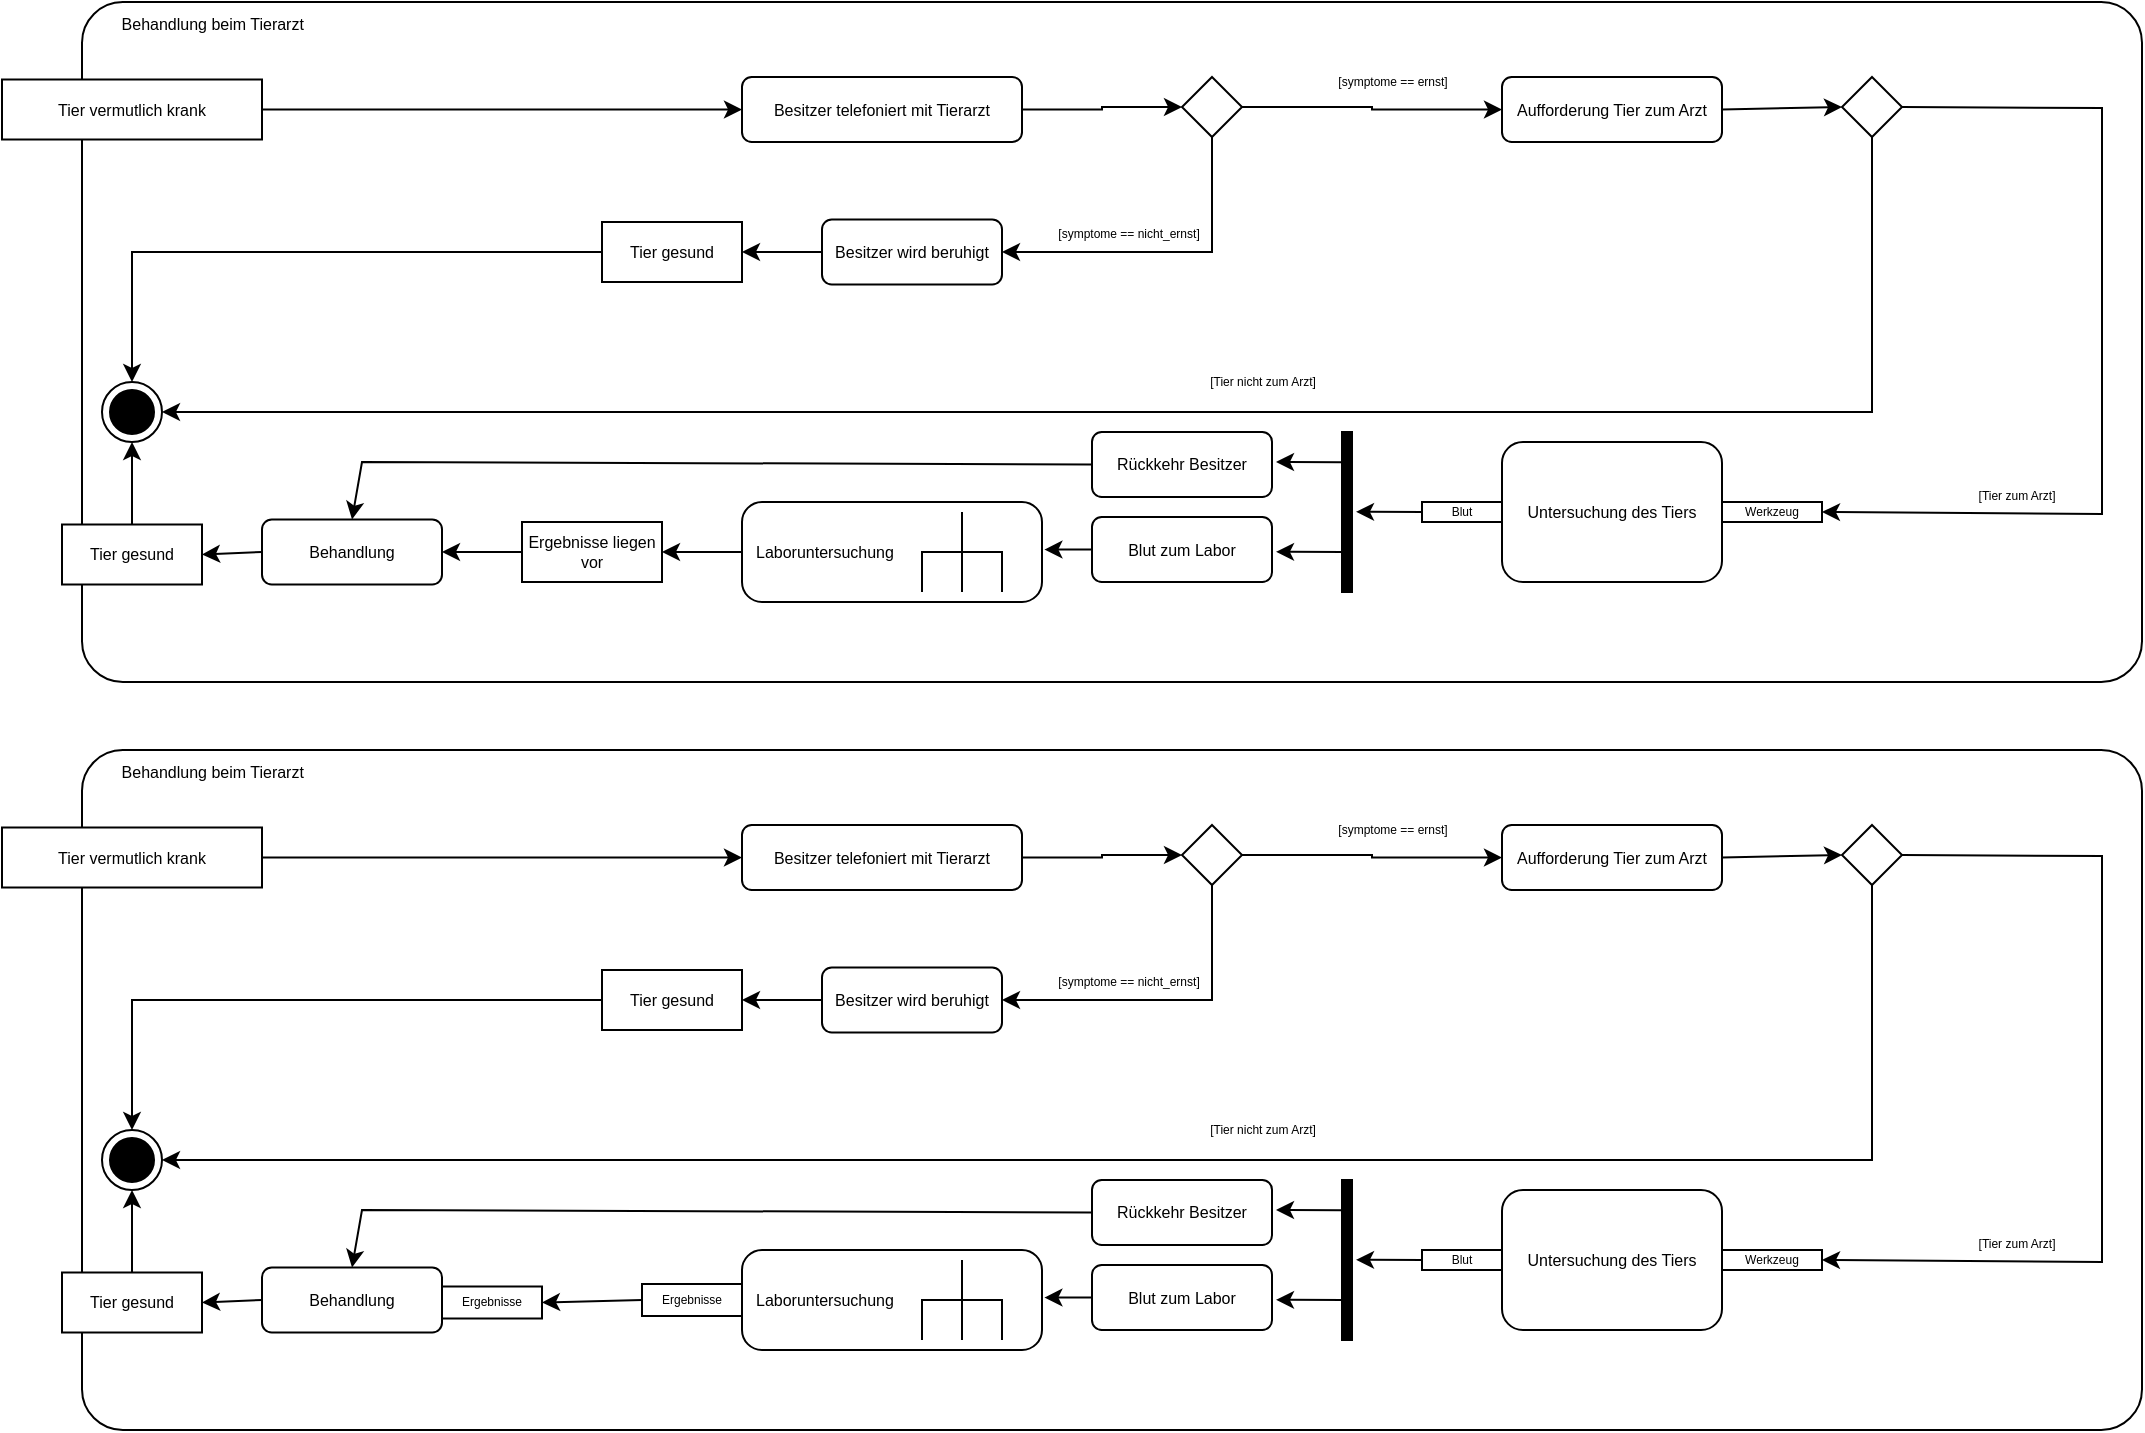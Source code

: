 <mxfile version="20.7.4" type="device"><diagram id="pOkC_7yxXFrCyjuBKEFR" name="Seite-1"><mxGraphModel dx="683" dy="418" grid="1" gridSize="10" guides="1" tooltips="1" connect="1" arrows="1" fold="1" page="1" pageScale="1" pageWidth="1169" pageHeight="827" math="0" shadow="0"><root><mxCell id="0"/><mxCell id="1" parent="0"/><mxCell id="OnXRKu-XaatCru6D6dQ--7" value="&lt;span style=&quot;white-space: pre;&quot;&gt;&#9;&lt;/span&gt;Behandlung beim Tierarzt" style="shape=rect;html=1;rounded=1;whiteSpace=wrap;align=left;fontSize=8;verticalAlign=top;labelPosition=center;verticalLabelPosition=middle;fillColor=none;arcSize=6;" vertex="1" parent="1"><mxGeometry x="120" y="40" width="1030" height="340" as="geometry"/></mxCell><mxCell id="OnXRKu-XaatCru6D6dQ--6" style="edgeStyle=orthogonalEdgeStyle;rounded=0;orthogonalLoop=1;jettySize=auto;html=1;exitX=1;exitY=0.5;exitDx=0;exitDy=0;entryX=0;entryY=0.5;entryDx=0;entryDy=0;fontSize=8;" edge="1" parent="1" source="OnXRKu-XaatCru6D6dQ--3" target="OnXRKu-XaatCru6D6dQ--4"><mxGeometry relative="1" as="geometry"/></mxCell><mxCell id="OnXRKu-XaatCru6D6dQ--3" value="Tier vermutlich krank" style="shape=rect;html=1;whiteSpace=wrap;align=center;fontSize=8;" vertex="1" parent="1"><mxGeometry x="80" y="78.75" width="130" height="30" as="geometry"/></mxCell><mxCell id="OnXRKu-XaatCru6D6dQ--8" style="edgeStyle=orthogonalEdgeStyle;rounded=0;orthogonalLoop=1;jettySize=auto;html=1;entryX=0;entryY=0.5;entryDx=0;entryDy=0;fontSize=8;" edge="1" parent="1" source="OnXRKu-XaatCru6D6dQ--4" target="OnXRKu-XaatCru6D6dQ--5"><mxGeometry relative="1" as="geometry"/></mxCell><mxCell id="OnXRKu-XaatCru6D6dQ--4" value="Besitzer telefoniert mit Tierarzt" style="shape=rect;html=1;rounded=1;whiteSpace=wrap;align=center;fontSize=8;verticalAlign=middle;labelPosition=center;verticalLabelPosition=middle;" vertex="1" parent="1"><mxGeometry x="450" y="77.5" width="140" height="32.5" as="geometry"/></mxCell><mxCell id="OnXRKu-XaatCru6D6dQ--13" style="edgeStyle=orthogonalEdgeStyle;rounded=0;orthogonalLoop=1;jettySize=auto;html=1;exitX=0.5;exitY=1;exitDx=0;exitDy=0;entryX=1;entryY=0.5;entryDx=0;entryDy=0;fontSize=8;" edge="1" parent="1" source="OnXRKu-XaatCru6D6dQ--5" target="OnXRKu-XaatCru6D6dQ--12"><mxGeometry relative="1" as="geometry"/></mxCell><mxCell id="OnXRKu-XaatCru6D6dQ--20" style="edgeStyle=orthogonalEdgeStyle;rounded=0;orthogonalLoop=1;jettySize=auto;html=1;exitX=1;exitY=0.5;exitDx=0;exitDy=0;entryX=0;entryY=0.5;entryDx=0;entryDy=0;fontSize=6;" edge="1" parent="1" source="OnXRKu-XaatCru6D6dQ--5" target="OnXRKu-XaatCru6D6dQ--19"><mxGeometry relative="1" as="geometry"/></mxCell><mxCell id="OnXRKu-XaatCru6D6dQ--5" value="" style="rhombus;fontSize=8;" vertex="1" parent="1"><mxGeometry x="670" y="77.5" width="30" height="30" as="geometry"/></mxCell><mxCell id="OnXRKu-XaatCru6D6dQ--9" value="" style="ellipse;html=1;shape=endState;fillColor=strokeColor;fontSize=8;" vertex="1" parent="1"><mxGeometry x="130" y="230" width="30" height="30" as="geometry"/></mxCell><mxCell id="OnXRKu-XaatCru6D6dQ--11" value="[symptome == nicht_ernst]" style="text;html=1;align=center;verticalAlign=middle;resizable=0;points=[];autosize=1;strokeColor=none;fillColor=none;fontSize=6;" vertex="1" parent="1"><mxGeometry x="598" y="146" width="90" height="20" as="geometry"/></mxCell><mxCell id="OnXRKu-XaatCru6D6dQ--18" style="edgeStyle=orthogonalEdgeStyle;rounded=0;orthogonalLoop=1;jettySize=auto;html=1;exitX=0;exitY=0.5;exitDx=0;exitDy=0;entryX=1;entryY=0.5;entryDx=0;entryDy=0;fontSize=8;" edge="1" parent="1" source="OnXRKu-XaatCru6D6dQ--12" target="OnXRKu-XaatCru6D6dQ--14"><mxGeometry relative="1" as="geometry"/></mxCell><mxCell id="OnXRKu-XaatCru6D6dQ--12" value="Besitzer wird beruhigt" style="shape=rect;html=1;rounded=1;whiteSpace=wrap;align=center;fontSize=8;verticalAlign=middle;labelPosition=center;verticalLabelPosition=middle;" vertex="1" parent="1"><mxGeometry x="490" y="148.75" width="90" height="32.5" as="geometry"/></mxCell><mxCell id="OnXRKu-XaatCru6D6dQ--16" style="edgeStyle=orthogonalEdgeStyle;rounded=0;orthogonalLoop=1;jettySize=auto;html=1;exitX=0;exitY=0.5;exitDx=0;exitDy=0;entryX=0.5;entryY=0;entryDx=0;entryDy=0;fontSize=8;" edge="1" parent="1" source="OnXRKu-XaatCru6D6dQ--14" target="OnXRKu-XaatCru6D6dQ--9"><mxGeometry relative="1" as="geometry"/></mxCell><mxCell id="OnXRKu-XaatCru6D6dQ--14" value="Tier gesund" style="shape=rect;html=1;whiteSpace=wrap;align=center;fontSize=8;" vertex="1" parent="1"><mxGeometry x="380" y="150" width="70" height="30" as="geometry"/></mxCell><mxCell id="OnXRKu-XaatCru6D6dQ--23" style="rounded=0;orthogonalLoop=1;jettySize=auto;html=1;exitX=1;exitY=0.5;exitDx=0;exitDy=0;entryX=0;entryY=0.5;entryDx=0;entryDy=0;fontSize=6;" edge="1" parent="1" source="OnXRKu-XaatCru6D6dQ--19" target="OnXRKu-XaatCru6D6dQ--22"><mxGeometry relative="1" as="geometry"/></mxCell><mxCell id="OnXRKu-XaatCru6D6dQ--19" value="Aufforderung Tier zum Arzt" style="shape=rect;html=1;rounded=1;whiteSpace=wrap;align=center;fontSize=8;verticalAlign=middle;labelPosition=center;verticalLabelPosition=middle;" vertex="1" parent="1"><mxGeometry x="830" y="77.5" width="110" height="32.5" as="geometry"/></mxCell><mxCell id="OnXRKu-XaatCru6D6dQ--21" value="[symptome == ernst]" style="text;html=1;align=center;verticalAlign=middle;resizable=0;points=[];autosize=1;strokeColor=none;fillColor=none;fontSize=6;" vertex="1" parent="1"><mxGeometry x="735" y="70" width="80" height="20" as="geometry"/></mxCell><mxCell id="OnXRKu-XaatCru6D6dQ--24" style="edgeStyle=none;rounded=0;orthogonalLoop=1;jettySize=auto;html=1;exitX=0.5;exitY=1;exitDx=0;exitDy=0;fontSize=6;" edge="1" parent="1" source="OnXRKu-XaatCru6D6dQ--22" target="OnXRKu-XaatCru6D6dQ--9"><mxGeometry relative="1" as="geometry"><Array as="points"><mxPoint x="1015" y="245"/></Array></mxGeometry></mxCell><mxCell id="OnXRKu-XaatCru6D6dQ--27" style="edgeStyle=none;rounded=0;orthogonalLoop=1;jettySize=auto;html=1;exitX=1;exitY=0.5;exitDx=0;exitDy=0;entryX=1;entryY=0.5;entryDx=0;entryDy=0;fontSize=6;" edge="1" parent="1" source="OnXRKu-XaatCru6D6dQ--22" target="OnXRKu-XaatCru6D6dQ--29"><mxGeometry relative="1" as="geometry"><Array as="points"><mxPoint x="1130" y="93"/><mxPoint x="1130" y="296"/></Array></mxGeometry></mxCell><mxCell id="OnXRKu-XaatCru6D6dQ--22" value="" style="rhombus;fontSize=8;" vertex="1" parent="1"><mxGeometry x="1000" y="77.5" width="30" height="30" as="geometry"/></mxCell><mxCell id="OnXRKu-XaatCru6D6dQ--25" value="[Tier nicht zum Arzt]" style="text;html=1;align=center;verticalAlign=middle;resizable=0;points=[];autosize=1;strokeColor=none;fillColor=none;fontSize=6;" vertex="1" parent="1"><mxGeometry x="670" y="220" width="80" height="20" as="geometry"/></mxCell><mxCell id="OnXRKu-XaatCru6D6dQ--26" value="Untersuchung des Tiers" style="shape=rect;html=1;rounded=1;whiteSpace=wrap;align=center;fontSize=8;verticalAlign=middle;labelPosition=center;verticalLabelPosition=middle;" vertex="1" parent="1"><mxGeometry x="830" y="260" width="110" height="70" as="geometry"/></mxCell><mxCell id="OnXRKu-XaatCru6D6dQ--28" value="[Tier zum Arzt]" style="text;html=1;align=center;verticalAlign=middle;resizable=0;points=[];autosize=1;strokeColor=none;fillColor=none;fontSize=6;" vertex="1" parent="1"><mxGeometry x="1057" y="277" width="60" height="20" as="geometry"/></mxCell><mxCell id="OnXRKu-XaatCru6D6dQ--29" value="Werkzeug" style="whiteSpace=wrap;html=1;fontSize=6;fillColor=none;" vertex="1" parent="1"><mxGeometry x="940" y="290" width="50" height="10" as="geometry"/></mxCell><mxCell id="OnXRKu-XaatCru6D6dQ--31" style="edgeStyle=none;rounded=0;orthogonalLoop=1;jettySize=auto;html=1;exitX=0;exitY=0.5;exitDx=0;exitDy=0;fontSize=6;entryX=1.4;entryY=0.499;entryDx=0;entryDy=0;entryPerimeter=0;" edge="1" parent="1" source="OnXRKu-XaatCru6D6dQ--30" target="OnXRKu-XaatCru6D6dQ--32"><mxGeometry relative="1" as="geometry"><mxPoint x="760.0" y="295.011" as="targetPoint"/></mxGeometry></mxCell><mxCell id="OnXRKu-XaatCru6D6dQ--30" value="Blut" style="whiteSpace=wrap;html=1;fontSize=6;fillColor=none;" vertex="1" parent="1"><mxGeometry x="790" y="290" width="40" height="10" as="geometry"/></mxCell><mxCell id="OnXRKu-XaatCru6D6dQ--32" value="" style="html=1;points=[];perimeter=orthogonalPerimeter;fillColor=strokeColor;fontSize=6;" vertex="1" parent="1"><mxGeometry x="750" y="255" width="5" height="80" as="geometry"/></mxCell><mxCell id="OnXRKu-XaatCru6D6dQ--33" style="edgeStyle=none;rounded=0;orthogonalLoop=1;jettySize=auto;html=1;exitX=0;exitY=0.5;exitDx=0;exitDy=0;fontSize=6;entryX=1.4;entryY=0.499;entryDx=0;entryDy=0;entryPerimeter=0;" edge="1" parent="1"><mxGeometry relative="1" as="geometry"><mxPoint x="717" y="270.0" as="targetPoint"/><mxPoint x="750" y="270.08" as="sourcePoint"/></mxGeometry></mxCell><mxCell id="OnXRKu-XaatCru6D6dQ--34" style="edgeStyle=none;rounded=0;orthogonalLoop=1;jettySize=auto;html=1;exitX=0;exitY=0.5;exitDx=0;exitDy=0;fontSize=6;entryX=1.4;entryY=0.499;entryDx=0;entryDy=0;entryPerimeter=0;" edge="1" parent="1"><mxGeometry relative="1" as="geometry"><mxPoint x="717" y="314.92" as="targetPoint"/><mxPoint x="750" y="315" as="sourcePoint"/></mxGeometry></mxCell><mxCell id="OnXRKu-XaatCru6D6dQ--46" style="edgeStyle=none;rounded=0;orthogonalLoop=1;jettySize=auto;html=1;exitX=0;exitY=0.5;exitDx=0;exitDy=0;entryX=0.5;entryY=0;entryDx=0;entryDy=0;fontSize=8;" edge="1" parent="1" source="OnXRKu-XaatCru6D6dQ--35" target="OnXRKu-XaatCru6D6dQ--41"><mxGeometry relative="1" as="geometry"><Array as="points"><mxPoint x="260" y="270"/></Array></mxGeometry></mxCell><mxCell id="OnXRKu-XaatCru6D6dQ--35" value="Rückkehr Besitzer" style="shape=rect;html=1;rounded=1;whiteSpace=wrap;align=center;fontSize=8;verticalAlign=middle;labelPosition=center;verticalLabelPosition=middle;" vertex="1" parent="1"><mxGeometry x="625" y="255" width="90" height="32.5" as="geometry"/></mxCell><mxCell id="OnXRKu-XaatCru6D6dQ--38" style="edgeStyle=none;rounded=0;orthogonalLoop=1;jettySize=auto;html=1;exitX=0;exitY=0.5;exitDx=0;exitDy=0;entryX=1.008;entryY=0.476;entryDx=0;entryDy=0;entryPerimeter=0;fontSize=8;" edge="1" parent="1" source="OnXRKu-XaatCru6D6dQ--36" target="OnXRKu-XaatCru6D6dQ--37"><mxGeometry relative="1" as="geometry"/></mxCell><mxCell id="OnXRKu-XaatCru6D6dQ--36" value="Blut zum Labor" style="shape=rect;html=1;rounded=1;whiteSpace=wrap;align=center;fontSize=8;verticalAlign=middle;labelPosition=center;verticalLabelPosition=middle;" vertex="1" parent="1"><mxGeometry x="625" y="297.5" width="90" height="32.5" as="geometry"/></mxCell><mxCell id="OnXRKu-XaatCru6D6dQ--40" style="edgeStyle=none;rounded=0;orthogonalLoop=1;jettySize=auto;html=1;entryX=1;entryY=0.5;entryDx=0;entryDy=0;fontSize=8;" edge="1" parent="1" source="OnXRKu-XaatCru6D6dQ--37" target="OnXRKu-XaatCru6D6dQ--39"><mxGeometry relative="1" as="geometry"/></mxCell><mxCell id="OnXRKu-XaatCru6D6dQ--37" value="Laboruntersuchung" style="shape=mxgraph.uml25.behaviorAction;html=1;rounded=1;absoluteArcSize=1;arcSize=10;align=left;spacingLeft=5;fontSize=8;fillColor=none;" vertex="1" parent="1"><mxGeometry x="450" y="290" width="150" height="50" as="geometry"/></mxCell><mxCell id="OnXRKu-XaatCru6D6dQ--42" style="edgeStyle=none;rounded=0;orthogonalLoop=1;jettySize=auto;html=1;exitX=0;exitY=0.5;exitDx=0;exitDy=0;entryX=1;entryY=0.5;entryDx=0;entryDy=0;fontSize=8;" edge="1" parent="1" source="OnXRKu-XaatCru6D6dQ--39" target="OnXRKu-XaatCru6D6dQ--41"><mxGeometry relative="1" as="geometry"/></mxCell><mxCell id="OnXRKu-XaatCru6D6dQ--39" value="Ergebnisse liegen vor" style="shape=rect;html=1;whiteSpace=wrap;align=center;fontSize=8;" vertex="1" parent="1"><mxGeometry x="340" y="300" width="70" height="30" as="geometry"/></mxCell><mxCell id="OnXRKu-XaatCru6D6dQ--44" style="edgeStyle=none;rounded=0;orthogonalLoop=1;jettySize=auto;html=1;exitX=0;exitY=0.5;exitDx=0;exitDy=0;entryX=1;entryY=0.5;entryDx=0;entryDy=0;fontSize=8;" edge="1" parent="1" source="OnXRKu-XaatCru6D6dQ--41" target="OnXRKu-XaatCru6D6dQ--43"><mxGeometry relative="1" as="geometry"/></mxCell><mxCell id="OnXRKu-XaatCru6D6dQ--41" value="Behandlung" style="shape=rect;html=1;rounded=1;whiteSpace=wrap;align=center;fontSize=8;verticalAlign=middle;labelPosition=center;verticalLabelPosition=middle;" vertex="1" parent="1"><mxGeometry x="210" y="298.75" width="90" height="32.5" as="geometry"/></mxCell><mxCell id="OnXRKu-XaatCru6D6dQ--45" style="edgeStyle=none;rounded=0;orthogonalLoop=1;jettySize=auto;html=1;exitX=0.5;exitY=0;exitDx=0;exitDy=0;entryX=0.5;entryY=1;entryDx=0;entryDy=0;fontSize=8;" edge="1" parent="1" source="OnXRKu-XaatCru6D6dQ--43" target="OnXRKu-XaatCru6D6dQ--9"><mxGeometry relative="1" as="geometry"/></mxCell><mxCell id="OnXRKu-XaatCru6D6dQ--43" value="Tier gesund" style="shape=rect;html=1;whiteSpace=wrap;align=center;fontSize=8;" vertex="1" parent="1"><mxGeometry x="110" y="301.25" width="70" height="30" as="geometry"/></mxCell><mxCell id="OnXRKu-XaatCru6D6dQ--47" value="&lt;span style=&quot;white-space: pre;&quot;&gt;&#9;&lt;/span&gt;Behandlung beim Tierarzt" style="shape=rect;html=1;rounded=1;whiteSpace=wrap;align=left;fontSize=8;verticalAlign=top;labelPosition=center;verticalLabelPosition=middle;fillColor=none;arcSize=6;" vertex="1" parent="1"><mxGeometry x="120" y="414" width="1030" height="340" as="geometry"/></mxCell><mxCell id="OnXRKu-XaatCru6D6dQ--48" style="edgeStyle=orthogonalEdgeStyle;rounded=0;orthogonalLoop=1;jettySize=auto;html=1;exitX=1;exitY=0.5;exitDx=0;exitDy=0;entryX=0;entryY=0.5;entryDx=0;entryDy=0;fontSize=8;" edge="1" parent="1" source="OnXRKu-XaatCru6D6dQ--49" target="OnXRKu-XaatCru6D6dQ--51"><mxGeometry relative="1" as="geometry"/></mxCell><mxCell id="OnXRKu-XaatCru6D6dQ--49" value="Tier vermutlich krank" style="shape=rect;html=1;whiteSpace=wrap;align=center;fontSize=8;" vertex="1" parent="1"><mxGeometry x="80" y="452.75" width="130" height="30" as="geometry"/></mxCell><mxCell id="OnXRKu-XaatCru6D6dQ--50" style="edgeStyle=orthogonalEdgeStyle;rounded=0;orthogonalLoop=1;jettySize=auto;html=1;entryX=0;entryY=0.5;entryDx=0;entryDy=0;fontSize=8;" edge="1" parent="1" source="OnXRKu-XaatCru6D6dQ--51" target="OnXRKu-XaatCru6D6dQ--54"><mxGeometry relative="1" as="geometry"/></mxCell><mxCell id="OnXRKu-XaatCru6D6dQ--51" value="Besitzer telefoniert mit Tierarzt" style="shape=rect;html=1;rounded=1;whiteSpace=wrap;align=center;fontSize=8;verticalAlign=middle;labelPosition=center;verticalLabelPosition=middle;" vertex="1" parent="1"><mxGeometry x="450" y="451.5" width="140" height="32.5" as="geometry"/></mxCell><mxCell id="OnXRKu-XaatCru6D6dQ--52" style="edgeStyle=orthogonalEdgeStyle;rounded=0;orthogonalLoop=1;jettySize=auto;html=1;exitX=0.5;exitY=1;exitDx=0;exitDy=0;entryX=1;entryY=0.5;entryDx=0;entryDy=0;fontSize=8;" edge="1" parent="1" source="OnXRKu-XaatCru6D6dQ--54" target="OnXRKu-XaatCru6D6dQ--58"><mxGeometry relative="1" as="geometry"/></mxCell><mxCell id="OnXRKu-XaatCru6D6dQ--53" style="edgeStyle=orthogonalEdgeStyle;rounded=0;orthogonalLoop=1;jettySize=auto;html=1;exitX=1;exitY=0.5;exitDx=0;exitDy=0;entryX=0;entryY=0.5;entryDx=0;entryDy=0;fontSize=6;" edge="1" parent="1" source="OnXRKu-XaatCru6D6dQ--54" target="OnXRKu-XaatCru6D6dQ--62"><mxGeometry relative="1" as="geometry"/></mxCell><mxCell id="OnXRKu-XaatCru6D6dQ--54" value="" style="rhombus;fontSize=8;" vertex="1" parent="1"><mxGeometry x="670" y="451.5" width="30" height="30" as="geometry"/></mxCell><mxCell id="OnXRKu-XaatCru6D6dQ--55" value="" style="ellipse;html=1;shape=endState;fillColor=strokeColor;fontSize=8;" vertex="1" parent="1"><mxGeometry x="130" y="604" width="30" height="30" as="geometry"/></mxCell><mxCell id="OnXRKu-XaatCru6D6dQ--56" value="[symptome == nicht_ernst]" style="text;html=1;align=center;verticalAlign=middle;resizable=0;points=[];autosize=1;strokeColor=none;fillColor=none;fontSize=6;" vertex="1" parent="1"><mxGeometry x="598" y="520" width="90" height="20" as="geometry"/></mxCell><mxCell id="OnXRKu-XaatCru6D6dQ--57" style="edgeStyle=orthogonalEdgeStyle;rounded=0;orthogonalLoop=1;jettySize=auto;html=1;exitX=0;exitY=0.5;exitDx=0;exitDy=0;entryX=1;entryY=0.5;entryDx=0;entryDy=0;fontSize=8;" edge="1" parent="1" source="OnXRKu-XaatCru6D6dQ--58" target="OnXRKu-XaatCru6D6dQ--60"><mxGeometry relative="1" as="geometry"/></mxCell><mxCell id="OnXRKu-XaatCru6D6dQ--58" value="Besitzer wird beruhigt" style="shape=rect;html=1;rounded=1;whiteSpace=wrap;align=center;fontSize=8;verticalAlign=middle;labelPosition=center;verticalLabelPosition=middle;" vertex="1" parent="1"><mxGeometry x="490" y="522.75" width="90" height="32.5" as="geometry"/></mxCell><mxCell id="OnXRKu-XaatCru6D6dQ--59" style="edgeStyle=orthogonalEdgeStyle;rounded=0;orthogonalLoop=1;jettySize=auto;html=1;exitX=0;exitY=0.5;exitDx=0;exitDy=0;entryX=0.5;entryY=0;entryDx=0;entryDy=0;fontSize=8;" edge="1" parent="1" source="OnXRKu-XaatCru6D6dQ--60" target="OnXRKu-XaatCru6D6dQ--55"><mxGeometry relative="1" as="geometry"/></mxCell><mxCell id="OnXRKu-XaatCru6D6dQ--60" value="Tier gesund" style="shape=rect;html=1;whiteSpace=wrap;align=center;fontSize=8;" vertex="1" parent="1"><mxGeometry x="380" y="524" width="70" height="30" as="geometry"/></mxCell><mxCell id="OnXRKu-XaatCru6D6dQ--61" style="rounded=0;orthogonalLoop=1;jettySize=auto;html=1;exitX=1;exitY=0.5;exitDx=0;exitDy=0;entryX=0;entryY=0.5;entryDx=0;entryDy=0;fontSize=6;" edge="1" parent="1" source="OnXRKu-XaatCru6D6dQ--62" target="OnXRKu-XaatCru6D6dQ--66"><mxGeometry relative="1" as="geometry"/></mxCell><mxCell id="OnXRKu-XaatCru6D6dQ--62" value="Aufforderung Tier zum Arzt" style="shape=rect;html=1;rounded=1;whiteSpace=wrap;align=center;fontSize=8;verticalAlign=middle;labelPosition=center;verticalLabelPosition=middle;" vertex="1" parent="1"><mxGeometry x="830" y="451.5" width="110" height="32.5" as="geometry"/></mxCell><mxCell id="OnXRKu-XaatCru6D6dQ--63" value="[symptome == ernst]" style="text;html=1;align=center;verticalAlign=middle;resizable=0;points=[];autosize=1;strokeColor=none;fillColor=none;fontSize=6;" vertex="1" parent="1"><mxGeometry x="735" y="444" width="80" height="20" as="geometry"/></mxCell><mxCell id="OnXRKu-XaatCru6D6dQ--64" style="edgeStyle=none;rounded=0;orthogonalLoop=1;jettySize=auto;html=1;exitX=0.5;exitY=1;exitDx=0;exitDy=0;fontSize=6;" edge="1" parent="1" source="OnXRKu-XaatCru6D6dQ--66" target="OnXRKu-XaatCru6D6dQ--55"><mxGeometry relative="1" as="geometry"><Array as="points"><mxPoint x="1015" y="619"/></Array></mxGeometry></mxCell><mxCell id="OnXRKu-XaatCru6D6dQ--65" style="edgeStyle=none;rounded=0;orthogonalLoop=1;jettySize=auto;html=1;exitX=1;exitY=0.5;exitDx=0;exitDy=0;entryX=1;entryY=0.5;entryDx=0;entryDy=0;fontSize=6;" edge="1" parent="1" source="OnXRKu-XaatCru6D6dQ--66" target="OnXRKu-XaatCru6D6dQ--70"><mxGeometry relative="1" as="geometry"><Array as="points"><mxPoint x="1130" y="467"/><mxPoint x="1130" y="670"/></Array></mxGeometry></mxCell><mxCell id="OnXRKu-XaatCru6D6dQ--66" value="" style="rhombus;fontSize=8;" vertex="1" parent="1"><mxGeometry x="1000" y="451.5" width="30" height="30" as="geometry"/></mxCell><mxCell id="OnXRKu-XaatCru6D6dQ--67" value="[Tier nicht zum Arzt]" style="text;html=1;align=center;verticalAlign=middle;resizable=0;points=[];autosize=1;strokeColor=none;fillColor=none;fontSize=6;" vertex="1" parent="1"><mxGeometry x="670" y="594" width="80" height="20" as="geometry"/></mxCell><mxCell id="OnXRKu-XaatCru6D6dQ--68" value="Untersuchung des Tiers" style="shape=rect;html=1;rounded=1;whiteSpace=wrap;align=center;fontSize=8;verticalAlign=middle;labelPosition=center;verticalLabelPosition=middle;" vertex="1" parent="1"><mxGeometry x="830" y="634" width="110" height="70" as="geometry"/></mxCell><mxCell id="OnXRKu-XaatCru6D6dQ--69" value="[Tier zum Arzt]" style="text;html=1;align=center;verticalAlign=middle;resizable=0;points=[];autosize=1;strokeColor=none;fillColor=none;fontSize=6;" vertex="1" parent="1"><mxGeometry x="1057" y="651" width="60" height="20" as="geometry"/></mxCell><mxCell id="OnXRKu-XaatCru6D6dQ--70" value="Werkzeug" style="whiteSpace=wrap;html=1;fontSize=6;fillColor=none;" vertex="1" parent="1"><mxGeometry x="940" y="664" width="50" height="10" as="geometry"/></mxCell><mxCell id="OnXRKu-XaatCru6D6dQ--71" style="edgeStyle=none;rounded=0;orthogonalLoop=1;jettySize=auto;html=1;exitX=0;exitY=0.5;exitDx=0;exitDy=0;fontSize=6;entryX=1.4;entryY=0.499;entryDx=0;entryDy=0;entryPerimeter=0;" edge="1" parent="1" source="OnXRKu-XaatCru6D6dQ--72" target="OnXRKu-XaatCru6D6dQ--73"><mxGeometry relative="1" as="geometry"><mxPoint x="760.0" y="669.011" as="targetPoint"/></mxGeometry></mxCell><mxCell id="OnXRKu-XaatCru6D6dQ--72" value="Blut" style="whiteSpace=wrap;html=1;fontSize=6;fillColor=none;" vertex="1" parent="1"><mxGeometry x="790" y="664" width="40" height="10" as="geometry"/></mxCell><mxCell id="OnXRKu-XaatCru6D6dQ--73" value="" style="html=1;points=[];perimeter=orthogonalPerimeter;fillColor=strokeColor;fontSize=6;" vertex="1" parent="1"><mxGeometry x="750" y="629" width="5" height="80" as="geometry"/></mxCell><mxCell id="OnXRKu-XaatCru6D6dQ--74" style="edgeStyle=none;rounded=0;orthogonalLoop=1;jettySize=auto;html=1;exitX=0;exitY=0.5;exitDx=0;exitDy=0;fontSize=6;entryX=1.4;entryY=0.499;entryDx=0;entryDy=0;entryPerimeter=0;" edge="1" parent="1"><mxGeometry relative="1" as="geometry"><mxPoint x="717" y="644" as="targetPoint"/><mxPoint x="750" y="644.08" as="sourcePoint"/></mxGeometry></mxCell><mxCell id="OnXRKu-XaatCru6D6dQ--75" style="edgeStyle=none;rounded=0;orthogonalLoop=1;jettySize=auto;html=1;exitX=0;exitY=0.5;exitDx=0;exitDy=0;fontSize=6;entryX=1.4;entryY=0.499;entryDx=0;entryDy=0;entryPerimeter=0;" edge="1" parent="1"><mxGeometry relative="1" as="geometry"><mxPoint x="717" y="688.92" as="targetPoint"/><mxPoint x="750" y="689" as="sourcePoint"/></mxGeometry></mxCell><mxCell id="OnXRKu-XaatCru6D6dQ--76" style="edgeStyle=none;rounded=0;orthogonalLoop=1;jettySize=auto;html=1;exitX=0;exitY=0.5;exitDx=0;exitDy=0;entryX=0.5;entryY=0;entryDx=0;entryDy=0;fontSize=8;" edge="1" parent="1" source="OnXRKu-XaatCru6D6dQ--77" target="OnXRKu-XaatCru6D6dQ--85"><mxGeometry relative="1" as="geometry"><Array as="points"><mxPoint x="260" y="644"/></Array></mxGeometry></mxCell><mxCell id="OnXRKu-XaatCru6D6dQ--77" value="Rückkehr Besitzer" style="shape=rect;html=1;rounded=1;whiteSpace=wrap;align=center;fontSize=8;verticalAlign=middle;labelPosition=center;verticalLabelPosition=middle;" vertex="1" parent="1"><mxGeometry x="625" y="629" width="90" height="32.5" as="geometry"/></mxCell><mxCell id="OnXRKu-XaatCru6D6dQ--78" style="edgeStyle=none;rounded=0;orthogonalLoop=1;jettySize=auto;html=1;exitX=0;exitY=0.5;exitDx=0;exitDy=0;entryX=1.008;entryY=0.476;entryDx=0;entryDy=0;entryPerimeter=0;fontSize=8;" edge="1" parent="1" source="OnXRKu-XaatCru6D6dQ--79" target="OnXRKu-XaatCru6D6dQ--81"><mxGeometry relative="1" as="geometry"/></mxCell><mxCell id="OnXRKu-XaatCru6D6dQ--79" value="Blut zum Labor" style="shape=rect;html=1;rounded=1;whiteSpace=wrap;align=center;fontSize=8;verticalAlign=middle;labelPosition=center;verticalLabelPosition=middle;" vertex="1" parent="1"><mxGeometry x="625" y="671.5" width="90" height="32.5" as="geometry"/></mxCell><mxCell id="OnXRKu-XaatCru6D6dQ--81" value="Laboruntersuchung" style="shape=mxgraph.uml25.behaviorAction;html=1;rounded=1;absoluteArcSize=1;arcSize=10;align=left;spacingLeft=5;fontSize=8;fillColor=none;" vertex="1" parent="1"><mxGeometry x="450" y="664" width="150" height="50" as="geometry"/></mxCell><mxCell id="OnXRKu-XaatCru6D6dQ--89" style="edgeStyle=none;rounded=0;orthogonalLoop=1;jettySize=auto;html=1;exitX=0;exitY=0.5;exitDx=0;exitDy=0;entryX=1;entryY=0.5;entryDx=0;entryDy=0;fontSize=6;" edge="1" parent="1" source="OnXRKu-XaatCru6D6dQ--83" target="OnXRKu-XaatCru6D6dQ--88"><mxGeometry relative="1" as="geometry"/></mxCell><mxCell id="OnXRKu-XaatCru6D6dQ--83" value="Ergebnisse" style="shape=rect;html=1;whiteSpace=wrap;align=center;fontSize=6;" vertex="1" parent="1"><mxGeometry x="400" y="681" width="50" height="16" as="geometry"/></mxCell><mxCell id="OnXRKu-XaatCru6D6dQ--84" style="edgeStyle=none;rounded=0;orthogonalLoop=1;jettySize=auto;html=1;exitX=0;exitY=0.5;exitDx=0;exitDy=0;entryX=1;entryY=0.5;entryDx=0;entryDy=0;fontSize=8;" edge="1" parent="1" source="OnXRKu-XaatCru6D6dQ--85" target="OnXRKu-XaatCru6D6dQ--87"><mxGeometry relative="1" as="geometry"/></mxCell><mxCell id="OnXRKu-XaatCru6D6dQ--85" value="Behandlung" style="shape=rect;html=1;rounded=1;whiteSpace=wrap;align=center;fontSize=8;verticalAlign=middle;labelPosition=center;verticalLabelPosition=middle;" vertex="1" parent="1"><mxGeometry x="210" y="672.75" width="90" height="32.5" as="geometry"/></mxCell><mxCell id="OnXRKu-XaatCru6D6dQ--86" style="edgeStyle=none;rounded=0;orthogonalLoop=1;jettySize=auto;html=1;exitX=0.5;exitY=0;exitDx=0;exitDy=0;entryX=0.5;entryY=1;entryDx=0;entryDy=0;fontSize=8;" edge="1" parent="1" source="OnXRKu-XaatCru6D6dQ--87" target="OnXRKu-XaatCru6D6dQ--55"><mxGeometry relative="1" as="geometry"/></mxCell><mxCell id="OnXRKu-XaatCru6D6dQ--87" value="Tier gesund" style="shape=rect;html=1;whiteSpace=wrap;align=center;fontSize=8;" vertex="1" parent="1"><mxGeometry x="110" y="675.25" width="70" height="30" as="geometry"/></mxCell><mxCell id="OnXRKu-XaatCru6D6dQ--88" value="Ergebnisse" style="shape=rect;html=1;whiteSpace=wrap;align=center;fontSize=6;" vertex="1" parent="1"><mxGeometry x="300" y="682.25" width="50" height="16" as="geometry"/></mxCell></root></mxGraphModel></diagram></mxfile>
